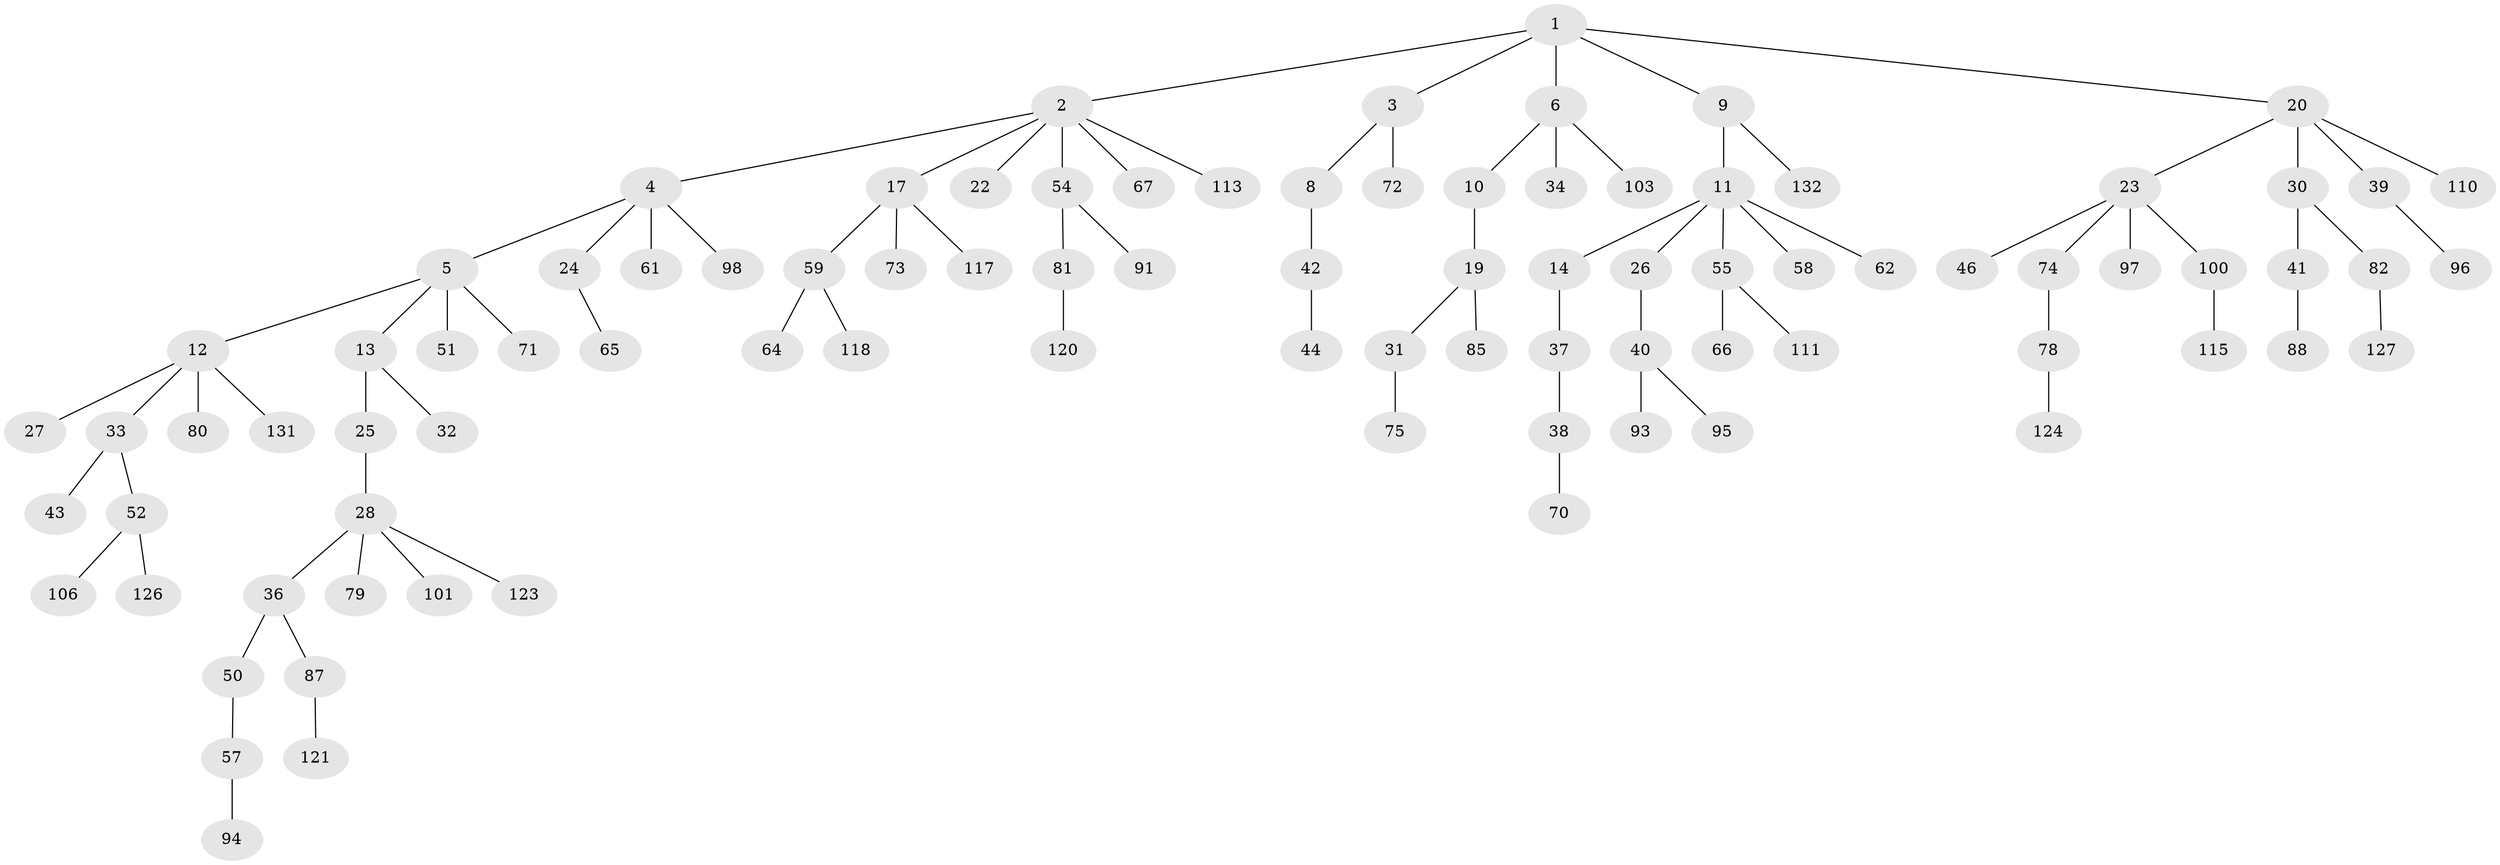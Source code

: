 // Generated by graph-tools (version 1.1) at 2025/24/03/03/25 07:24:08]
// undirected, 91 vertices, 90 edges
graph export_dot {
graph [start="1"]
  node [color=gray90,style=filled];
  1 [super="+89"];
  2 [super="+7"];
  3 [super="+29"];
  4 [super="+130"];
  5 [super="+18"];
  6 [super="+112"];
  8 [super="+63"];
  9 [super="+86"];
  10;
  11 [super="+15"];
  12 [super="+16"];
  13 [super="+109"];
  14 [super="+35"];
  17 [super="+56"];
  19 [super="+48"];
  20 [super="+21"];
  22;
  23 [super="+76"];
  24 [super="+47"];
  25;
  26;
  27;
  28 [super="+84"];
  30;
  31 [super="+119"];
  32 [super="+108"];
  33 [super="+69"];
  34 [super="+53"];
  36;
  37 [super="+92"];
  38;
  39 [super="+49"];
  40;
  41 [super="+60"];
  42 [super="+104"];
  43 [super="+45"];
  44 [super="+105"];
  46;
  50 [super="+114"];
  51;
  52;
  54 [super="+68"];
  55 [super="+83"];
  57;
  58 [super="+128"];
  59;
  61;
  62;
  64 [super="+77"];
  65;
  66;
  67 [super="+102"];
  70 [super="+90"];
  71;
  72;
  73;
  74;
  75;
  78 [super="+122"];
  79;
  80;
  81;
  82 [super="+116"];
  85;
  87 [super="+99"];
  88 [super="+129"];
  91 [super="+125"];
  93;
  94;
  95;
  96;
  97 [super="+107"];
  98;
  100;
  101;
  103;
  106;
  110;
  111;
  113;
  115;
  117;
  118;
  120;
  121;
  123;
  124;
  126;
  127;
  131;
  132;
  1 -- 2;
  1 -- 3;
  1 -- 6;
  1 -- 9;
  1 -- 20;
  2 -- 4;
  2 -- 17;
  2 -- 67;
  2 -- 113;
  2 -- 54;
  2 -- 22;
  3 -- 8;
  3 -- 72;
  4 -- 5;
  4 -- 24;
  4 -- 61;
  4 -- 98;
  5 -- 12;
  5 -- 13;
  5 -- 51;
  5 -- 71;
  6 -- 10;
  6 -- 34;
  6 -- 103;
  8 -- 42;
  9 -- 11;
  9 -- 132;
  10 -- 19;
  11 -- 14;
  11 -- 26;
  11 -- 55;
  11 -- 62;
  11 -- 58;
  12 -- 33;
  12 -- 80;
  12 -- 131;
  12 -- 27;
  13 -- 25;
  13 -- 32;
  14 -- 37;
  17 -- 59;
  17 -- 73;
  17 -- 117;
  19 -- 31;
  19 -- 85;
  20 -- 30;
  20 -- 39;
  20 -- 110;
  20 -- 23;
  23 -- 46;
  23 -- 74;
  23 -- 100;
  23 -- 97;
  24 -- 65;
  25 -- 28;
  26 -- 40;
  28 -- 36;
  28 -- 79;
  28 -- 101;
  28 -- 123;
  30 -- 41;
  30 -- 82;
  31 -- 75;
  33 -- 43;
  33 -- 52;
  36 -- 50;
  36 -- 87;
  37 -- 38;
  38 -- 70;
  39 -- 96;
  40 -- 93;
  40 -- 95;
  41 -- 88;
  42 -- 44;
  50 -- 57;
  52 -- 106;
  52 -- 126;
  54 -- 81;
  54 -- 91;
  55 -- 66;
  55 -- 111;
  57 -- 94;
  59 -- 64;
  59 -- 118;
  74 -- 78;
  78 -- 124;
  81 -- 120;
  82 -- 127;
  87 -- 121;
  100 -- 115;
}
